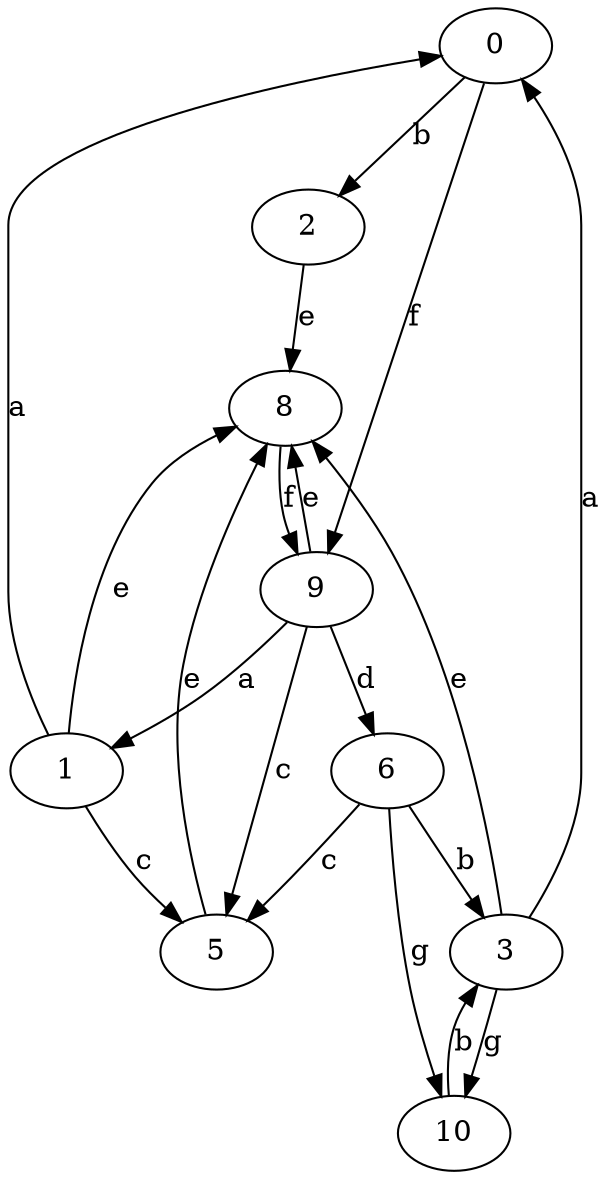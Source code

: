strict digraph  {
0;
1;
2;
3;
5;
6;
8;
9;
10;
0 -> 2  [label=b];
0 -> 9  [label=f];
1 -> 0  [label=a];
1 -> 5  [label=c];
1 -> 8  [label=e];
2 -> 8  [label=e];
3 -> 0  [label=a];
3 -> 8  [label=e];
3 -> 10  [label=g];
5 -> 8  [label=e];
6 -> 3  [label=b];
6 -> 5  [label=c];
6 -> 10  [label=g];
8 -> 9  [label=f];
9 -> 1  [label=a];
9 -> 5  [label=c];
9 -> 6  [label=d];
9 -> 8  [label=e];
10 -> 3  [label=b];
}
